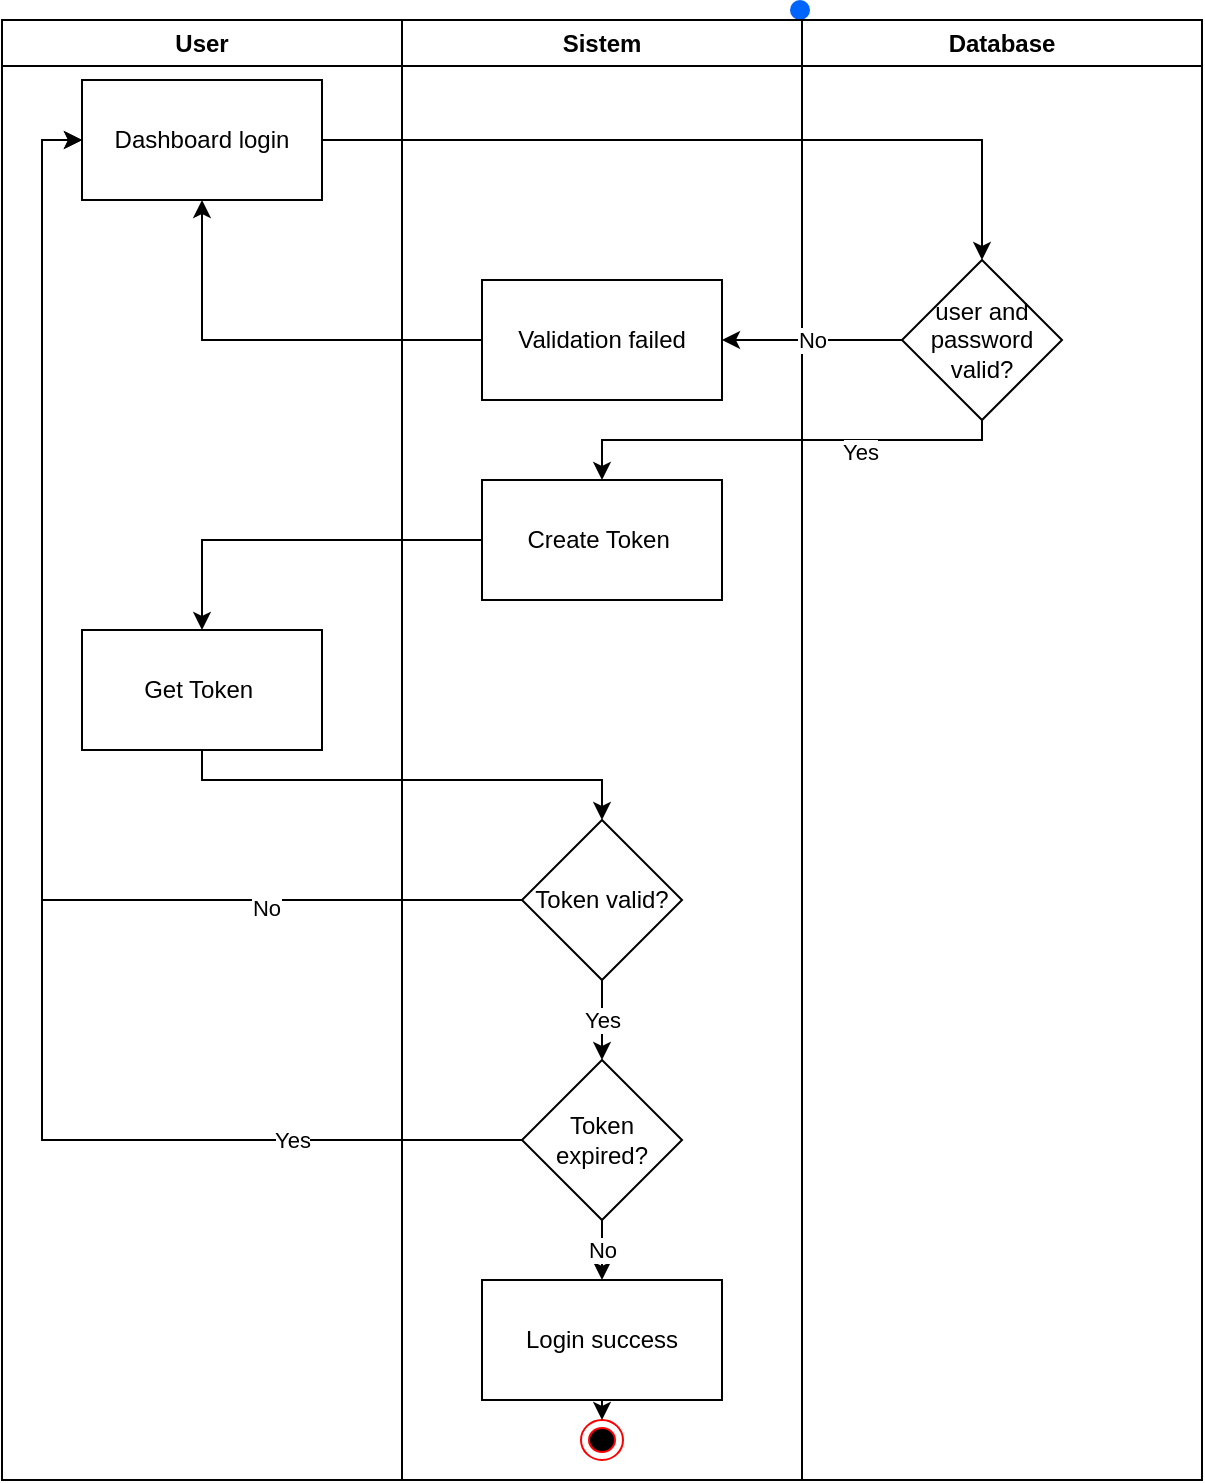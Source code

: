 <mxfile version="24.7.17" pages="4">
  <diagram name="Login" id="3whUmSvMhyh-sEe3zOAG">
    <mxGraphModel dx="1134" dy="703" grid="1" gridSize="10" guides="1" tooltips="1" connect="1" arrows="1" fold="1" page="1" pageScale="1" pageWidth="1169" pageHeight="827" background="#ffffff" math="0" shadow="0">
      <root>
        <mxCell id="0" />
        <mxCell id="1" parent="0" />
        <mxCell id="QMxyw_xBsR0rf_ZR0Ty5-9" style="rounded=0;orthogonalLoop=1;jettySize=auto;html=1;entryX=0.5;entryY=0;entryDx=0;entryDy=0;" parent="1" target="QMxyw_xBsR0rf_ZR0Ty5-11" edge="1">
          <mxGeometry relative="1" as="geometry">
            <mxPoint x="790" y="154" as="targetPoint" />
            <mxPoint x="385" y="124" as="sourcePoint" />
          </mxGeometry>
        </mxCell>
        <mxCell id="QMxyw_xBsR0rf_ZR0Ty5-3" value="" style="shape=ellipse;fillColor=#0065FF;strokeColor=none;html=1;sketch=0;" parent="1" vertex="1">
          <mxGeometry x="679" y="44" width="10" height="10" as="geometry" />
        </mxCell>
        <mxCell id="QMxyw_xBsR0rf_ZR0Ty5-10" style="edgeStyle=orthogonalEdgeStyle;rounded=0;orthogonalLoop=1;jettySize=auto;html=1;exitX=0.5;exitY=1;exitDx=0;exitDy=0;entryX=0.5;entryY=0;entryDx=0;entryDy=0;" parent="1" source="QMxyw_xBsR0rf_ZR0Ty5-5" target="QMxyw_xBsR0rf_ZR0Ty5-7" edge="1">
          <mxGeometry relative="1" as="geometry">
            <Array as="points">
              <mxPoint x="775" y="264" />
              <mxPoint x="585" y="264" />
            </Array>
          </mxGeometry>
        </mxCell>
        <mxCell id="QMxyw_xBsR0rf_ZR0Ty5-16" value="Yes" style="edgeLabel;html=1;align=center;verticalAlign=middle;resizable=0;points=[];" parent="QMxyw_xBsR0rf_ZR0Ty5-10" vertex="1" connectable="0">
          <mxGeometry x="-0.352" y="1" relative="1" as="geometry">
            <mxPoint y="5" as="offset" />
          </mxGeometry>
        </mxCell>
        <mxCell id="S9p_W8L4kDU-hchcXh-H-1" value="User" style="swimlane;whiteSpace=wrap;html=1;" vertex="1" parent="1">
          <mxGeometry x="285" y="54" width="200" height="730" as="geometry" />
        </mxCell>
        <mxCell id="QMxyw_xBsR0rf_ZR0Ty5-11" value="Dashboard login" style="rounded=0;whiteSpace=wrap;html=1;" parent="S9p_W8L4kDU-hchcXh-H-1" vertex="1">
          <mxGeometry x="40" y="30" width="120" height="60" as="geometry" />
        </mxCell>
        <mxCell id="S9p_W8L4kDU-hchcXh-H-10" value="Get Token&amp;nbsp;" style="rounded=0;whiteSpace=wrap;html=1;" vertex="1" parent="S9p_W8L4kDU-hchcXh-H-1">
          <mxGeometry x="40" y="305" width="120" height="60" as="geometry" />
        </mxCell>
        <mxCell id="S9p_W8L4kDU-hchcXh-H-2" value="Sistem" style="swimlane;whiteSpace=wrap;html=1;startSize=23;" vertex="1" parent="1">
          <mxGeometry x="485" y="54" width="200" height="730" as="geometry" />
        </mxCell>
        <mxCell id="QMxyw_xBsR0rf_ZR0Ty5-7" value="Create Token&amp;nbsp;" style="rounded=0;whiteSpace=wrap;html=1;" parent="S9p_W8L4kDU-hchcXh-H-2" vertex="1">
          <mxGeometry x="40" y="230" width="120" height="60" as="geometry" />
        </mxCell>
        <mxCell id="S9p_W8L4kDU-hchcXh-H-6" value="Validation failed" style="rounded=0;whiteSpace=wrap;html=1;" vertex="1" parent="S9p_W8L4kDU-hchcXh-H-2">
          <mxGeometry x="40" y="130" width="120" height="60" as="geometry" />
        </mxCell>
        <mxCell id="QMxyw_xBsR0rf_ZR0Ty5-6" value="Token valid?" style="rhombus;whiteSpace=wrap;html=1;" parent="S9p_W8L4kDU-hchcXh-H-2" vertex="1">
          <mxGeometry x="60" y="400" width="80" height="80" as="geometry" />
        </mxCell>
        <mxCell id="QMxyw_xBsR0rf_ZR0Ty5-8" value="Token expired?" style="rhombus;whiteSpace=wrap;html=1;" parent="S9p_W8L4kDU-hchcXh-H-2" vertex="1">
          <mxGeometry x="60" y="520" width="80" height="80" as="geometry" />
        </mxCell>
        <mxCell id="QMxyw_xBsR0rf_ZR0Ty5-18" value="Yes" style="edgeStyle=orthogonalEdgeStyle;rounded=0;orthogonalLoop=1;jettySize=auto;html=1;exitX=0.5;exitY=1;exitDx=0;exitDy=0;entryX=0.5;entryY=0;entryDx=0;entryDy=0;" parent="S9p_W8L4kDU-hchcXh-H-2" source="QMxyw_xBsR0rf_ZR0Ty5-6" target="QMxyw_xBsR0rf_ZR0Ty5-8" edge="1">
          <mxGeometry relative="1" as="geometry" />
        </mxCell>
        <mxCell id="QMxyw_xBsR0rf_ZR0Ty5-22" value="Login success" style="rounded=0;whiteSpace=wrap;html=1;" parent="S9p_W8L4kDU-hchcXh-H-2" vertex="1">
          <mxGeometry x="40" y="630" width="120" height="60" as="geometry" />
        </mxCell>
        <mxCell id="QMxyw_xBsR0rf_ZR0Ty5-23" value="No" style="edgeStyle=orthogonalEdgeStyle;rounded=0;orthogonalLoop=1;jettySize=auto;html=1;exitX=0.5;exitY=1;exitDx=0;exitDy=0;entryX=0.5;entryY=0;entryDx=0;entryDy=0;" parent="S9p_W8L4kDU-hchcXh-H-2" source="QMxyw_xBsR0rf_ZR0Ty5-8" target="QMxyw_xBsR0rf_ZR0Ty5-22" edge="1">
          <mxGeometry relative="1" as="geometry" />
        </mxCell>
        <mxCell id="QMxyw_xBsR0rf_ZR0Ty5-29" value="" style="ellipse;html=1;shape=endState;fillColor=#000000;strokeColor=#ff0000;" parent="S9p_W8L4kDU-hchcXh-H-2" vertex="1">
          <mxGeometry x="89.5" y="700" width="21" height="20" as="geometry" />
        </mxCell>
        <mxCell id="QMxyw_xBsR0rf_ZR0Ty5-30" style="edgeStyle=orthogonalEdgeStyle;rounded=0;orthogonalLoop=1;jettySize=auto;html=1;exitX=0.5;exitY=1;exitDx=0;exitDy=0;entryX=0.5;entryY=0;entryDx=0;entryDy=0;" parent="S9p_W8L4kDU-hchcXh-H-2" source="QMxyw_xBsR0rf_ZR0Ty5-22" target="QMxyw_xBsR0rf_ZR0Ty5-29" edge="1">
          <mxGeometry relative="1" as="geometry" />
        </mxCell>
        <mxCell id="S9p_W8L4kDU-hchcXh-H-3" value="Database" style="swimlane;whiteSpace=wrap;html=1;startSize=23;" vertex="1" parent="1">
          <mxGeometry x="685" y="54" width="200" height="730" as="geometry" />
        </mxCell>
        <mxCell id="QMxyw_xBsR0rf_ZR0Ty5-5" value="user and password valid?" style="rhombus;whiteSpace=wrap;html=1;" parent="S9p_W8L4kDU-hchcXh-H-3" vertex="1">
          <mxGeometry x="50" y="120" width="80" height="80" as="geometry" />
        </mxCell>
        <mxCell id="S9p_W8L4kDU-hchcXh-H-7" value="No" style="edgeStyle=orthogonalEdgeStyle;rounded=0;orthogonalLoop=1;jettySize=auto;html=1;exitX=0;exitY=0.5;exitDx=0;exitDy=0;entryX=1;entryY=0.5;entryDx=0;entryDy=0;" edge="1" parent="1" source="QMxyw_xBsR0rf_ZR0Ty5-5" target="S9p_W8L4kDU-hchcXh-H-6">
          <mxGeometry relative="1" as="geometry" />
        </mxCell>
        <mxCell id="S9p_W8L4kDU-hchcXh-H-8" style="edgeStyle=orthogonalEdgeStyle;rounded=0;orthogonalLoop=1;jettySize=auto;html=1;exitX=1;exitY=0.5;exitDx=0;exitDy=0;entryX=0.5;entryY=0;entryDx=0;entryDy=0;" edge="1" parent="1" source="QMxyw_xBsR0rf_ZR0Ty5-11" target="QMxyw_xBsR0rf_ZR0Ty5-5">
          <mxGeometry relative="1" as="geometry" />
        </mxCell>
        <mxCell id="S9p_W8L4kDU-hchcXh-H-9" style="edgeStyle=orthogonalEdgeStyle;rounded=0;orthogonalLoop=1;jettySize=auto;html=1;exitX=0;exitY=0.5;exitDx=0;exitDy=0;entryX=0.5;entryY=1;entryDx=0;entryDy=0;" edge="1" parent="1" source="S9p_W8L4kDU-hchcXh-H-6" target="QMxyw_xBsR0rf_ZR0Ty5-11">
          <mxGeometry relative="1" as="geometry" />
        </mxCell>
        <mxCell id="S9p_W8L4kDU-hchcXh-H-12" style="edgeStyle=orthogonalEdgeStyle;rounded=0;orthogonalLoop=1;jettySize=auto;html=1;exitX=0;exitY=0.5;exitDx=0;exitDy=0;entryX=0.5;entryY=0;entryDx=0;entryDy=0;" edge="1" parent="1" source="QMxyw_xBsR0rf_ZR0Ty5-7" target="S9p_W8L4kDU-hchcXh-H-10">
          <mxGeometry relative="1" as="geometry" />
        </mxCell>
        <mxCell id="S9p_W8L4kDU-hchcXh-H-13" style="edgeStyle=orthogonalEdgeStyle;rounded=0;orthogonalLoop=1;jettySize=auto;html=1;exitX=0.5;exitY=1;exitDx=0;exitDy=0;entryX=0.5;entryY=0;entryDx=0;entryDy=0;" edge="1" parent="1" source="S9p_W8L4kDU-hchcXh-H-10" target="QMxyw_xBsR0rf_ZR0Ty5-6">
          <mxGeometry relative="1" as="geometry">
            <Array as="points">
              <mxPoint x="385" y="434" />
              <mxPoint x="585" y="434" />
            </Array>
          </mxGeometry>
        </mxCell>
        <mxCell id="S9p_W8L4kDU-hchcXh-H-15" style="edgeStyle=orthogonalEdgeStyle;rounded=0;orthogonalLoop=1;jettySize=auto;html=1;exitX=0;exitY=0.5;exitDx=0;exitDy=0;entryX=0;entryY=0.5;entryDx=0;entryDy=0;" edge="1" parent="1" source="QMxyw_xBsR0rf_ZR0Ty5-6" target="QMxyw_xBsR0rf_ZR0Ty5-11">
          <mxGeometry relative="1" as="geometry" />
        </mxCell>
        <mxCell id="S9p_W8L4kDU-hchcXh-H-16" value="No" style="edgeLabel;html=1;align=center;verticalAlign=middle;resizable=0;points=[];" vertex="1" connectable="0" parent="S9p_W8L4kDU-hchcXh-H-15">
          <mxGeometry x="-0.598" y="4" relative="1" as="geometry">
            <mxPoint as="offset" />
          </mxGeometry>
        </mxCell>
        <mxCell id="S9p_W8L4kDU-hchcXh-H-19" style="edgeStyle=orthogonalEdgeStyle;rounded=0;orthogonalLoop=1;jettySize=auto;html=1;exitX=0;exitY=0.5;exitDx=0;exitDy=0;entryX=0;entryY=0.5;entryDx=0;entryDy=0;" edge="1" parent="1" source="QMxyw_xBsR0rf_ZR0Ty5-8" target="QMxyw_xBsR0rf_ZR0Ty5-11">
          <mxGeometry relative="1" as="geometry" />
        </mxCell>
        <mxCell id="S9p_W8L4kDU-hchcXh-H-20" value="Yes" style="edgeLabel;html=1;align=center;verticalAlign=middle;resizable=0;points=[];" vertex="1" connectable="0" parent="S9p_W8L4kDU-hchcXh-H-19">
          <mxGeometry x="-0.698" relative="1" as="geometry">
            <mxPoint as="offset" />
          </mxGeometry>
        </mxCell>
      </root>
    </mxGraphModel>
  </diagram>
  <diagram id="8tC26ClsEo2-Co0cVKbt" name="Admin">
    <mxGraphModel dx="882" dy="547" grid="1" gridSize="10" guides="1" tooltips="1" connect="1" arrows="1" fold="1" page="1" pageScale="1" pageWidth="1169" pageHeight="827" math="0" shadow="0">
      <root>
        <mxCell id="0" />
        <mxCell id="1" parent="0" />
        <mxCell id="JwMqxQmt_Y56D5Njat_4-1" style="rounded=0;orthogonalLoop=1;jettySize=auto;html=1;entryX=0.5;entryY=0;entryDx=0;entryDy=0;" edge="1" parent="1" target="JwMqxQmt_Y56D5Njat_4-6">
          <mxGeometry relative="1" as="geometry">
            <mxPoint x="790" y="245" as="targetPoint" />
            <mxPoint x="385" y="215" as="sourcePoint" />
          </mxGeometry>
        </mxCell>
        <mxCell id="JwMqxQmt_Y56D5Njat_4-2" value="" style="shape=ellipse;fillColor=#0065FF;strokeColor=none;html=1;sketch=0;" vertex="1" parent="1">
          <mxGeometry x="679" y="116" width="10" height="10" as="geometry" />
        </mxCell>
        <mxCell id="JwMqxQmt_Y56D5Njat_4-5" value="Admin" style="swimlane;whiteSpace=wrap;html=1;startSize=23;" vertex="1" parent="1">
          <mxGeometry x="285" y="126" width="200" height="586" as="geometry" />
        </mxCell>
        <mxCell id="JwMqxQmt_Y56D5Njat_4-33" style="edgeStyle=orthogonalEdgeStyle;rounded=0;orthogonalLoop=1;jettySize=auto;html=1;exitX=0.5;exitY=1;exitDx=0;exitDy=0;entryX=0.5;entryY=0;entryDx=0;entryDy=0;" edge="1" parent="JwMqxQmt_Y56D5Njat_4-5" source="JwMqxQmt_Y56D5Njat_4-6" target="JwMqxQmt_Y56D5Njat_4-29">
          <mxGeometry relative="1" as="geometry" />
        </mxCell>
        <mxCell id="JwMqxQmt_Y56D5Njat_4-6" value="Dashboard admin" style="rounded=0;whiteSpace=wrap;html=1;" vertex="1" parent="JwMqxQmt_Y56D5Njat_4-5">
          <mxGeometry x="40" y="55" width="120" height="60" as="geometry" />
        </mxCell>
        <mxCell id="JwMqxQmt_Y56D5Njat_4-34" style="edgeStyle=orthogonalEdgeStyle;rounded=0;orthogonalLoop=1;jettySize=auto;html=1;exitX=0.5;exitY=1;exitDx=0;exitDy=0;entryX=0.5;entryY=0;entryDx=0;entryDy=0;" edge="1" parent="JwMqxQmt_Y56D5Njat_4-5" source="JwMqxQmt_Y56D5Njat_4-29" target="JwMqxQmt_Y56D5Njat_4-30">
          <mxGeometry relative="1" as="geometry" />
        </mxCell>
        <mxCell id="JwMqxQmt_Y56D5Njat_4-29" value="Select manage activity" style="rounded=0;whiteSpace=wrap;html=1;" vertex="1" parent="JwMqxQmt_Y56D5Njat_4-5">
          <mxGeometry x="40" y="145" width="120" height="60" as="geometry" />
        </mxCell>
        <mxCell id="JwMqxQmt_Y56D5Njat_4-30" value="Input data" style="rounded=0;whiteSpace=wrap;html=1;" vertex="1" parent="JwMqxQmt_Y56D5Njat_4-5">
          <mxGeometry x="40" y="245" width="120" height="60" as="geometry" />
        </mxCell>
        <mxCell id="JwMqxQmt_Y56D5Njat_4-8" value="Sistem" style="swimlane;whiteSpace=wrap;html=1;startSize=23;" vertex="1" parent="1">
          <mxGeometry x="485" y="126" width="200" height="586" as="geometry" />
        </mxCell>
        <mxCell id="JwMqxQmt_Y56D5Njat_4-37" value="No" style="edgeStyle=orthogonalEdgeStyle;rounded=0;orthogonalLoop=1;jettySize=auto;html=1;exitX=0.5;exitY=1;exitDx=0;exitDy=0;entryX=0.5;entryY=0;entryDx=0;entryDy=0;" edge="1" parent="JwMqxQmt_Y56D5Njat_4-8" source="JwMqxQmt_Y56D5Njat_4-31" target="JwMqxQmt_Y56D5Njat_4-36">
          <mxGeometry relative="1" as="geometry" />
        </mxCell>
        <mxCell id="JwMqxQmt_Y56D5Njat_4-31" value="Required field missing?" style="rhombus;whiteSpace=wrap;html=1;" vertex="1" parent="JwMqxQmt_Y56D5Njat_4-8">
          <mxGeometry x="60" y="344" width="80" height="80" as="geometry" />
        </mxCell>
        <mxCell id="JwMqxQmt_Y56D5Njat_4-36" value="Field valid?" style="rhombus;whiteSpace=wrap;html=1;" vertex="1" parent="JwMqxQmt_Y56D5Njat_4-8">
          <mxGeometry x="60" y="475" width="80" height="80" as="geometry" />
        </mxCell>
        <mxCell id="JwMqxQmt_Y56D5Njat_4-44" value="Get data" style="rounded=0;whiteSpace=wrap;html=1;" vertex="1" parent="JwMqxQmt_Y56D5Njat_4-8">
          <mxGeometry x="40" y="55" width="120" height="60" as="geometry" />
        </mxCell>
        <mxCell id="JwMqxQmt_Y56D5Njat_4-18" value="Database" style="swimlane;whiteSpace=wrap;html=1;startSize=23;" vertex="1" parent="1">
          <mxGeometry x="685" y="126" width="200" height="586" as="geometry" />
        </mxCell>
        <mxCell id="JwMqxQmt_Y56D5Njat_4-38" value="Save data" style="rounded=0;whiteSpace=wrap;html=1;" vertex="1" parent="JwMqxQmt_Y56D5Njat_4-18">
          <mxGeometry x="40" y="485" width="120" height="60" as="geometry" />
        </mxCell>
        <mxCell id="JwMqxQmt_Y56D5Njat_4-43" value="" style="shape=cylinder3;whiteSpace=wrap;html=1;boundedLbl=1;backgroundOutline=1;size=15;" vertex="1" parent="JwMqxQmt_Y56D5Njat_4-18">
          <mxGeometry x="70" y="45.004" width="60" height="80" as="geometry" />
        </mxCell>
        <mxCell id="JwMqxQmt_Y56D5Njat_4-42" style="edgeStyle=orthogonalEdgeStyle;rounded=0;orthogonalLoop=1;jettySize=auto;html=1;exitX=0.5;exitY=0;exitDx=0;exitDy=0;" edge="1" parent="JwMqxQmt_Y56D5Njat_4-18" source="JwMqxQmt_Y56D5Njat_4-38" target="JwMqxQmt_Y56D5Njat_4-43">
          <mxGeometry relative="1" as="geometry">
            <mxPoint x="105" y="223.974" as="targetPoint" />
          </mxGeometry>
        </mxCell>
        <mxCell id="JwMqxQmt_Y56D5Njat_4-32" value="Yes" style="edgeStyle=orthogonalEdgeStyle;rounded=0;orthogonalLoop=1;jettySize=auto;html=1;exitX=0.5;exitY=0;exitDx=0;exitDy=0;entryX=1;entryY=0.5;entryDx=0;entryDy=0;" edge="1" parent="1" source="JwMqxQmt_Y56D5Njat_4-31" target="JwMqxQmt_Y56D5Njat_4-29">
          <mxGeometry relative="1" as="geometry" />
        </mxCell>
        <mxCell id="JwMqxQmt_Y56D5Njat_4-35" style="edgeStyle=orthogonalEdgeStyle;rounded=0;orthogonalLoop=1;jettySize=auto;html=1;exitX=0.5;exitY=1;exitDx=0;exitDy=0;entryX=0;entryY=0.5;entryDx=0;entryDy=0;" edge="1" parent="1" source="JwMqxQmt_Y56D5Njat_4-30" target="JwMqxQmt_Y56D5Njat_4-31">
          <mxGeometry relative="1" as="geometry" />
        </mxCell>
        <mxCell id="JwMqxQmt_Y56D5Njat_4-41" value="Yes" style="edgeStyle=orthogonalEdgeStyle;rounded=0;orthogonalLoop=1;jettySize=auto;html=1;exitX=1;exitY=0.5;exitDx=0;exitDy=0;entryX=0;entryY=0.5;entryDx=0;entryDy=0;" edge="1" parent="1" source="JwMqxQmt_Y56D5Njat_4-36" target="JwMqxQmt_Y56D5Njat_4-38">
          <mxGeometry relative="1" as="geometry" />
        </mxCell>
        <mxCell id="JwMqxQmt_Y56D5Njat_4-45" style="edgeStyle=orthogonalEdgeStyle;rounded=0;orthogonalLoop=1;jettySize=auto;html=1;exitX=0;exitY=0.5;exitDx=0;exitDy=0;entryX=1;entryY=0.5;entryDx=0;entryDy=0;" edge="1" parent="1" source="JwMqxQmt_Y56D5Njat_4-44" target="JwMqxQmt_Y56D5Njat_4-6">
          <mxGeometry relative="1" as="geometry" />
        </mxCell>
        <mxCell id="JwMqxQmt_Y56D5Njat_4-47" style="edgeStyle=orthogonalEdgeStyle;rounded=0;orthogonalLoop=1;jettySize=auto;html=1;exitX=0;exitY=0.5;exitDx=0;exitDy=0;exitPerimeter=0;" edge="1" parent="1" source="JwMqxQmt_Y56D5Njat_4-43" target="JwMqxQmt_Y56D5Njat_4-44">
          <mxGeometry relative="1" as="geometry" />
        </mxCell>
        <mxCell id="JwMqxQmt_Y56D5Njat_4-48" value="No" style="edgeStyle=orthogonalEdgeStyle;rounded=0;orthogonalLoop=1;jettySize=auto;html=1;exitX=0;exitY=0.5;exitDx=0;exitDy=0;entryX=0;entryY=0.5;entryDx=0;entryDy=0;" edge="1" parent="1" source="JwMqxQmt_Y56D5Njat_4-36" target="JwMqxQmt_Y56D5Njat_4-30">
          <mxGeometry relative="1" as="geometry" />
        </mxCell>
      </root>
    </mxGraphModel>
  </diagram>
  <diagram id="e9x-ypCDZqfsR1Ki2qau" name="Master/Manager">
    <mxGraphModel dx="2269" dy="1406" grid="1" gridSize="10" guides="1" tooltips="1" connect="1" arrows="1" fold="1" page="1" pageScale="1" pageWidth="1169" pageHeight="827" math="0" shadow="0">
      <root>
        <mxCell id="0" />
        <mxCell id="1" parent="0" />
        <mxCell id="AsC6y36t0QVWrOdWewEa-1" style="rounded=0;orthogonalLoop=1;jettySize=auto;html=1;entryX=0.5;entryY=0;entryDx=0;entryDy=0;" edge="1" parent="1" target="AsC6y36t0QVWrOdWewEa-5">
          <mxGeometry relative="1" as="geometry">
            <mxPoint x="790" y="365" as="targetPoint" />
            <mxPoint x="385" y="335" as="sourcePoint" />
          </mxGeometry>
        </mxCell>
        <mxCell id="AsC6y36t0QVWrOdWewEa-2" value="" style="shape=ellipse;fillColor=#0065FF;strokeColor=none;html=1;sketch=0;" vertex="1" parent="1">
          <mxGeometry x="679" y="236" width="10" height="10" as="geometry" />
        </mxCell>
        <mxCell id="AsC6y36t0QVWrOdWewEa-3" value="Master" style="swimlane;whiteSpace=wrap;html=1;startSize=23;" vertex="1" parent="1">
          <mxGeometry x="285" y="246" width="200" height="364" as="geometry" />
        </mxCell>
        <mxCell id="AsC6y36t0QVWrOdWewEa-4" style="edgeStyle=orthogonalEdgeStyle;rounded=0;orthogonalLoop=1;jettySize=auto;html=1;exitX=0.5;exitY=1;exitDx=0;exitDy=0;entryX=0.5;entryY=0;entryDx=0;entryDy=0;" edge="1" parent="AsC6y36t0QVWrOdWewEa-3" source="AsC6y36t0QVWrOdWewEa-5" target="AsC6y36t0QVWrOdWewEa-7">
          <mxGeometry relative="1" as="geometry" />
        </mxCell>
        <mxCell id="AsC6y36t0QVWrOdWewEa-5" value="Dashboard master" style="rounded=0;whiteSpace=wrap;html=1;" vertex="1" parent="AsC6y36t0QVWrOdWewEa-3">
          <mxGeometry x="40" y="55" width="120" height="60" as="geometry" />
        </mxCell>
        <mxCell id="AsC6y36t0QVWrOdWewEa-6" style="edgeStyle=orthogonalEdgeStyle;rounded=0;orthogonalLoop=1;jettySize=auto;html=1;exitX=0.5;exitY=1;exitDx=0;exitDy=0;entryX=0.5;entryY=0;entryDx=0;entryDy=0;" edge="1" parent="AsC6y36t0QVWrOdWewEa-3" source="AsC6y36t0QVWrOdWewEa-7" target="AsC6y36t0QVWrOdWewEa-8">
          <mxGeometry relative="1" as="geometry" />
        </mxCell>
        <mxCell id="AsC6y36t0QVWrOdWewEa-7" value="Get all data employee and admin" style="rounded=0;whiteSpace=wrap;html=1;" vertex="1" parent="AsC6y36t0QVWrOdWewEa-3">
          <mxGeometry x="40" y="152" width="120" height="60" as="geometry" />
        </mxCell>
        <mxCell id="AsC6y36t0QVWrOdWewEa-8" value="Print report" style="rounded=0;whiteSpace=wrap;html=1;" vertex="1" parent="AsC6y36t0QVWrOdWewEa-3">
          <mxGeometry x="40" y="245" width="120" height="60" as="geometry" />
        </mxCell>
        <mxCell id="AsC6y36t0QVWrOdWewEa-9" value="Sistem" style="swimlane;whiteSpace=wrap;html=1;startSize=23;" vertex="1" parent="1">
          <mxGeometry x="485" y="246" width="200" height="364" as="geometry" />
        </mxCell>
        <mxCell id="AsC6y36t0QVWrOdWewEa-13" value="Get data" style="rounded=0;whiteSpace=wrap;html=1;" vertex="1" parent="AsC6y36t0QVWrOdWewEa-9">
          <mxGeometry x="40" y="55" width="120" height="60" as="geometry" />
        </mxCell>
        <mxCell id="AsC6y36t0QVWrOdWewEa-14" value="Database" style="swimlane;whiteSpace=wrap;html=1;startSize=23;" vertex="1" parent="1">
          <mxGeometry x="685" y="246" width="200" height="364" as="geometry" />
        </mxCell>
        <mxCell id="AsC6y36t0QVWrOdWewEa-16" value="" style="shape=cylinder3;whiteSpace=wrap;html=1;boundedLbl=1;backgroundOutline=1;size=15;" vertex="1" parent="AsC6y36t0QVWrOdWewEa-14">
          <mxGeometry x="70" y="45.004" width="60" height="80" as="geometry" />
        </mxCell>
        <mxCell id="AsC6y36t0QVWrOdWewEa-21" style="edgeStyle=orthogonalEdgeStyle;rounded=0;orthogonalLoop=1;jettySize=auto;html=1;exitX=0;exitY=0.5;exitDx=0;exitDy=0;entryX=1;entryY=0.5;entryDx=0;entryDy=0;" edge="1" parent="1" source="AsC6y36t0QVWrOdWewEa-13" target="AsC6y36t0QVWrOdWewEa-5">
          <mxGeometry relative="1" as="geometry" />
        </mxCell>
        <mxCell id="AsC6y36t0QVWrOdWewEa-22" style="edgeStyle=orthogonalEdgeStyle;rounded=0;orthogonalLoop=1;jettySize=auto;html=1;exitX=0;exitY=0.5;exitDx=0;exitDy=0;exitPerimeter=0;" edge="1" parent="1" source="AsC6y36t0QVWrOdWewEa-16" target="AsC6y36t0QVWrOdWewEa-13">
          <mxGeometry relative="1" as="geometry" />
        </mxCell>
        <mxCell id="AsC6y36t0QVWrOdWewEa-24" style="rounded=0;orthogonalLoop=1;jettySize=auto;html=1;entryX=0.5;entryY=0;entryDx=0;entryDy=0;" edge="1" target="AsC6y36t0QVWrOdWewEa-28" parent="1">
          <mxGeometry relative="1" as="geometry">
            <mxPoint x="790" y="1157" as="targetPoint" />
            <mxPoint x="385" y="1127" as="sourcePoint" />
          </mxGeometry>
        </mxCell>
        <mxCell id="AsC6y36t0QVWrOdWewEa-25" value="" style="shape=ellipse;fillColor=#0065FF;strokeColor=none;html=1;sketch=0;" vertex="1" parent="1">
          <mxGeometry x="679" y="1028" width="10" height="10" as="geometry" />
        </mxCell>
        <mxCell id="AsC6y36t0QVWrOdWewEa-26" value="Master" style="swimlane;whiteSpace=wrap;html=1;startSize=23;" vertex="1" parent="1">
          <mxGeometry x="285" y="1038" width="200" height="446" as="geometry" />
        </mxCell>
        <mxCell id="AsC6y36t0QVWrOdWewEa-27" style="edgeStyle=orthogonalEdgeStyle;rounded=0;orthogonalLoop=1;jettySize=auto;html=1;exitX=0.5;exitY=1;exitDx=0;exitDy=0;entryX=0.5;entryY=0;entryDx=0;entryDy=0;" edge="1" parent="AsC6y36t0QVWrOdWewEa-26" source="AsC6y36t0QVWrOdWewEa-28" target="AsC6y36t0QVWrOdWewEa-30">
          <mxGeometry relative="1" as="geometry" />
        </mxCell>
        <mxCell id="AsC6y36t0QVWrOdWewEa-28" value="Dashboard master" style="rounded=0;whiteSpace=wrap;html=1;" vertex="1" parent="AsC6y36t0QVWrOdWewEa-26">
          <mxGeometry x="40" y="55" width="120" height="60" as="geometry" />
        </mxCell>
        <mxCell id="AsC6y36t0QVWrOdWewEa-29" style="edgeStyle=orthogonalEdgeStyle;rounded=0;orthogonalLoop=1;jettySize=auto;html=1;exitX=0.5;exitY=1;exitDx=0;exitDy=0;entryX=0.5;entryY=0;entryDx=0;entryDy=0;" edge="1" parent="AsC6y36t0QVWrOdWewEa-26" source="AsC6y36t0QVWrOdWewEa-30" target="AsC6y36t0QVWrOdWewEa-31">
          <mxGeometry relative="1" as="geometry" />
        </mxCell>
        <mxCell id="AsC6y36t0QVWrOdWewEa-30" value="Select manage activity" style="rounded=0;whiteSpace=wrap;html=1;" vertex="1" parent="AsC6y36t0QVWrOdWewEa-26">
          <mxGeometry x="40" y="152" width="120" height="60" as="geometry" />
        </mxCell>
        <mxCell id="AsC6y36t0QVWrOdWewEa-31" value="Input data" style="rounded=0;whiteSpace=wrap;html=1;" vertex="1" parent="AsC6y36t0QVWrOdWewEa-26">
          <mxGeometry x="40" y="245" width="120" height="60" as="geometry" />
        </mxCell>
        <mxCell id="AsC6y36t0QVWrOdWewEa-32" value="Sistem" style="swimlane;whiteSpace=wrap;html=1;startSize=23;" vertex="1" parent="1">
          <mxGeometry x="485" y="1038" width="200" height="446" as="geometry" />
        </mxCell>
        <mxCell id="AsC6y36t0QVWrOdWewEa-33" value="Get data admin" style="rounded=0;whiteSpace=wrap;html=1;" vertex="1" parent="AsC6y36t0QVWrOdWewEa-32">
          <mxGeometry x="40" y="55" width="120" height="60" as="geometry" />
        </mxCell>
        <mxCell id="S3o3vnk59QfBuqaLHHI7-1" value="Required field missing?" style="rhombus;whiteSpace=wrap;html=1;" vertex="1" parent="AsC6y36t0QVWrOdWewEa-32">
          <mxGeometry x="60" y="346" width="80" height="80" as="geometry" />
        </mxCell>
        <mxCell id="AsC6y36t0QVWrOdWewEa-34" value="Database" style="swimlane;whiteSpace=wrap;html=1;startSize=23;" vertex="1" parent="1">
          <mxGeometry x="685" y="1038" width="200" height="446" as="geometry" />
        </mxCell>
        <mxCell id="AsC6y36t0QVWrOdWewEa-35" value="" style="shape=cylinder3;whiteSpace=wrap;html=1;boundedLbl=1;backgroundOutline=1;size=15;" vertex="1" parent="AsC6y36t0QVWrOdWewEa-34">
          <mxGeometry x="70" y="45.004" width="60" height="80" as="geometry" />
        </mxCell>
        <mxCell id="S3o3vnk59QfBuqaLHHI7-3" value="Save data" style="rounded=0;whiteSpace=wrap;html=1;" vertex="1" parent="AsC6y36t0QVWrOdWewEa-34">
          <mxGeometry x="40" y="356" width="120" height="60" as="geometry" />
        </mxCell>
        <mxCell id="S3o3vnk59QfBuqaLHHI7-4" style="edgeStyle=orthogonalEdgeStyle;rounded=0;orthogonalLoop=1;jettySize=auto;html=1;exitX=0.5;exitY=0;exitDx=0;exitDy=0;entryX=0.5;entryY=1;entryDx=0;entryDy=0;entryPerimeter=0;" edge="1" parent="AsC6y36t0QVWrOdWewEa-34" source="S3o3vnk59QfBuqaLHHI7-3" target="AsC6y36t0QVWrOdWewEa-35">
          <mxGeometry relative="1" as="geometry" />
        </mxCell>
        <mxCell id="AsC6y36t0QVWrOdWewEa-36" style="edgeStyle=orthogonalEdgeStyle;rounded=0;orthogonalLoop=1;jettySize=auto;html=1;exitX=0;exitY=0.5;exitDx=0;exitDy=0;entryX=1;entryY=0.5;entryDx=0;entryDy=0;" edge="1" source="AsC6y36t0QVWrOdWewEa-33" target="AsC6y36t0QVWrOdWewEa-28" parent="1">
          <mxGeometry relative="1" as="geometry" />
        </mxCell>
        <mxCell id="AsC6y36t0QVWrOdWewEa-37" style="edgeStyle=orthogonalEdgeStyle;rounded=0;orthogonalLoop=1;jettySize=auto;html=1;exitX=0;exitY=0.5;exitDx=0;exitDy=0;exitPerimeter=0;" edge="1" source="AsC6y36t0QVWrOdWewEa-35" target="AsC6y36t0QVWrOdWewEa-33" parent="1">
          <mxGeometry relative="1" as="geometry" />
        </mxCell>
        <mxCell id="AsC6y36t0QVWrOdWewEa-38" value="Print Report" style="text;html=1;align=center;verticalAlign=middle;whiteSpace=wrap;rounded=0;" vertex="1" parent="1">
          <mxGeometry x="535" y="216" width="100" height="30" as="geometry" />
        </mxCell>
        <mxCell id="AsC6y36t0QVWrOdWewEa-39" value="Manage admin" style="text;html=1;align=center;verticalAlign=middle;whiteSpace=wrap;rounded=0;" vertex="1" parent="1">
          <mxGeometry x="535" y="998" width="100" height="30" as="geometry" />
        </mxCell>
        <mxCell id="S3o3vnk59QfBuqaLHHI7-6" style="edgeStyle=orthogonalEdgeStyle;rounded=0;orthogonalLoop=1;jettySize=auto;html=1;exitX=0.5;exitY=1;exitDx=0;exitDy=0;entryX=0.5;entryY=0;entryDx=0;entryDy=0;" edge="1" parent="1" source="AsC6y36t0QVWrOdWewEa-31" target="S3o3vnk59QfBuqaLHHI7-1">
          <mxGeometry relative="1" as="geometry" />
        </mxCell>
        <mxCell id="S3o3vnk59QfBuqaLHHI7-10" value="No" style="edgeStyle=orthogonalEdgeStyle;rounded=0;orthogonalLoop=1;jettySize=auto;html=1;exitX=1;exitY=0.5;exitDx=0;exitDy=0;entryX=0;entryY=0.5;entryDx=0;entryDy=0;" edge="1" parent="1" source="S3o3vnk59QfBuqaLHHI7-1" target="S3o3vnk59QfBuqaLHHI7-3">
          <mxGeometry relative="1" as="geometry" />
        </mxCell>
        <mxCell id="S3o3vnk59QfBuqaLHHI7-11" value="Yes" style="edgeStyle=orthogonalEdgeStyle;rounded=0;orthogonalLoop=1;jettySize=auto;html=1;exitX=0;exitY=0.5;exitDx=0;exitDy=0;entryX=0;entryY=0.5;entryDx=0;entryDy=0;" edge="1" parent="1" source="S3o3vnk59QfBuqaLHHI7-1" target="AsC6y36t0QVWrOdWewEa-31">
          <mxGeometry relative="1" as="geometry" />
        </mxCell>
      </root>
    </mxGraphModel>
  </diagram>
  <diagram id="Fb7nosNftDVFWxbt0DaZ" name="Logout">
    <mxGraphModel dx="934" dy="579" grid="1" gridSize="10" guides="1" tooltips="1" connect="1" arrows="1" fold="1" page="1" pageScale="1" pageWidth="1169" pageHeight="827" math="0" shadow="0">
      <root>
        <mxCell id="0" />
        <mxCell id="1" parent="0" />
        <mxCell id="20vfchTj9ZY9xTdE1iKK-1" style="rounded=0;orthogonalLoop=1;jettySize=auto;html=1;entryX=0.5;entryY=0;entryDx=0;entryDy=0;" edge="1" parent="1" target="20vfchTj9ZY9xTdE1iKK-6">
          <mxGeometry relative="1" as="geometry">
            <mxPoint x="789" y="301" as="targetPoint" />
            <mxPoint x="384" y="271" as="sourcePoint" />
          </mxGeometry>
        </mxCell>
        <mxCell id="20vfchTj9ZY9xTdE1iKK-2" value="" style="shape=ellipse;fillColor=#0065FF;strokeColor=none;html=1;sketch=0;" vertex="1" parent="1">
          <mxGeometry x="678" y="191" width="10" height="10" as="geometry" />
        </mxCell>
        <mxCell id="20vfchTj9ZY9xTdE1iKK-5" value="User" style="swimlane;whiteSpace=wrap;html=1;" vertex="1" parent="1">
          <mxGeometry x="284" y="201" width="200" height="436" as="geometry" />
        </mxCell>
        <mxCell id="20vfchTj9ZY9xTdE1iKK-6" value="Dashboard" style="rounded=0;whiteSpace=wrap;html=1;" vertex="1" parent="20vfchTj9ZY9xTdE1iKK-5">
          <mxGeometry x="40" y="36" width="120" height="60" as="geometry" />
        </mxCell>
        <mxCell id="20vfchTj9ZY9xTdE1iKK-32" value="No" style="edgeStyle=orthogonalEdgeStyle;rounded=0;orthogonalLoop=1;jettySize=auto;html=1;exitX=0;exitY=0.5;exitDx=0;exitDy=0;entryX=0;entryY=0.5;entryDx=0;entryDy=0;" edge="1" parent="20vfchTj9ZY9xTdE1iKK-5" source="kJV2Kv6NHK5ET_X88Nlh-15" target="20vfchTj9ZY9xTdE1iKK-6">
          <mxGeometry relative="1" as="geometry" />
        </mxCell>
        <mxCell id="kJV2Kv6NHK5ET_X88Nlh-15" value="Confirm?" style="rhombus;whiteSpace=wrap;html=1;" parent="20vfchTj9ZY9xTdE1iKK-5" vertex="1">
          <mxGeometry x="60" y="216" width="80" height="80" as="geometry" />
        </mxCell>
        <mxCell id="kJV2Kv6NHK5ET_X88Nlh-17" value="Logout success" style="rounded=0;whiteSpace=wrap;html=1;" parent="20vfchTj9ZY9xTdE1iKK-5" vertex="1">
          <mxGeometry x="40" y="346" width="120" height="60" as="geometry" />
        </mxCell>
        <mxCell id="kJV2Kv6NHK5ET_X88Nlh-13" style="edgeStyle=orthogonalEdgeStyle;rounded=0;orthogonalLoop=1;jettySize=auto;html=1;exitX=0.5;exitY=1;exitDx=0;exitDy=0;entryX=0.5;entryY=0;entryDx=0;entryDy=0;" parent="20vfchTj9ZY9xTdE1iKK-5" source="kJV2Kv6NHK5ET_X88Nlh-15" target="kJV2Kv6NHK5ET_X88Nlh-17" edge="1">
          <mxGeometry relative="1" as="geometry" />
        </mxCell>
        <mxCell id="kJV2Kv6NHK5ET_X88Nlh-14" value="Yes" style="edgeLabel;html=1;align=center;verticalAlign=middle;resizable=0;points=[];" parent="kJV2Kv6NHK5ET_X88Nlh-13" vertex="1" connectable="0">
          <mxGeometry x="-0.044" y="1" relative="1" as="geometry">
            <mxPoint as="offset" />
          </mxGeometry>
        </mxCell>
        <mxCell id="20vfchTj9ZY9xTdE1iKK-8" value="Sistem" style="swimlane;whiteSpace=wrap;html=1;startSize=23;" vertex="1" parent="1">
          <mxGeometry x="484" y="201" width="200" height="436" as="geometry" />
        </mxCell>
        <mxCell id="20vfchTj9ZY9xTdE1iKK-18" value="Database" style="swimlane;whiteSpace=wrap;html=1;startSize=23;" vertex="1" parent="1">
          <mxGeometry x="684" y="201" width="200" height="436" as="geometry" />
        </mxCell>
        <mxCell id="kJV2Kv6NHK5ET_X88Nlh-6" value="Logout button" style="rounded=0;whiteSpace=wrap;html=1;" parent="1" vertex="1">
          <mxGeometry x="324" y="329" width="120" height="60" as="geometry" />
        </mxCell>
        <mxCell id="kJV2Kv6NHK5ET_X88Nlh-19" style="edgeStyle=orthogonalEdgeStyle;rounded=0;orthogonalLoop=1;jettySize=auto;html=1;exitX=0.5;exitY=1;exitDx=0;exitDy=0;entryX=0.5;entryY=0;entryDx=0;entryDy=0;" parent="1" source="kJV2Kv6NHK5ET_X88Nlh-6" target="kJV2Kv6NHK5ET_X88Nlh-15" edge="1">
          <mxGeometry relative="1" as="geometry" />
        </mxCell>
        <mxCell id="20vfchTj9ZY9xTdE1iKK-33" style="edgeStyle=orthogonalEdgeStyle;rounded=0;orthogonalLoop=1;jettySize=auto;html=1;exitX=0.5;exitY=1;exitDx=0;exitDy=0;" edge="1" parent="1" source="20vfchTj9ZY9xTdE1iKK-6" target="kJV2Kv6NHK5ET_X88Nlh-6">
          <mxGeometry relative="1" as="geometry" />
        </mxCell>
      </root>
    </mxGraphModel>
  </diagram>
</mxfile>
